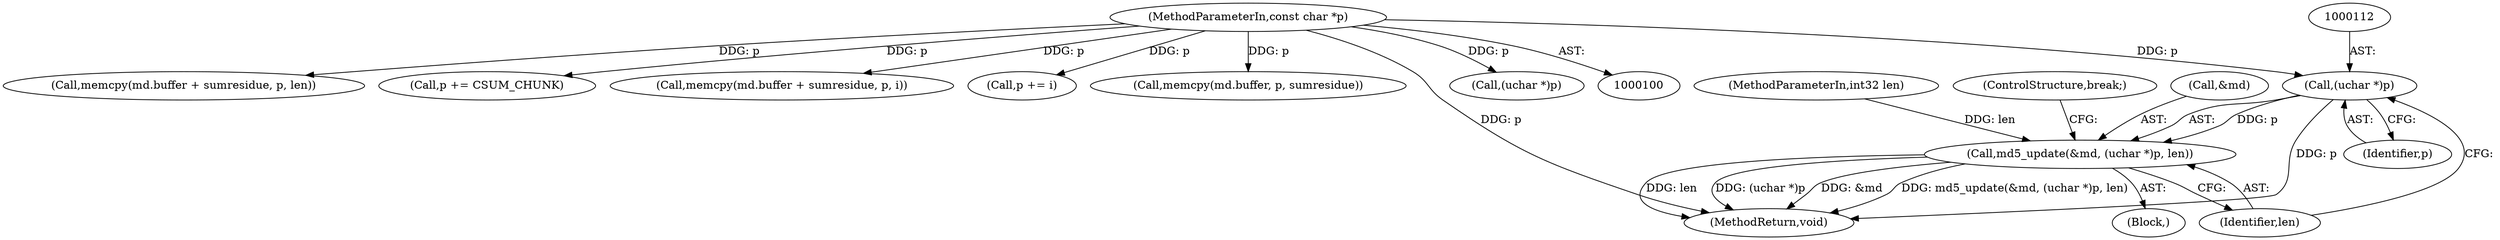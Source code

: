 digraph "0_samba_c252546ceeb0925eb8a4061315e3ff0a8c55b48b@pointer" {
"1000111" [label="(Call,(uchar *)p)"];
"1000101" [label="(MethodParameterIn,const char *p)"];
"1000108" [label="(Call,md5_update(&md, (uchar *)p, len))"];
"1000114" [label="(Identifier,len)"];
"1000106" [label="(Block,)"];
"1000127" [label="(Call,memcpy(md.buffer + sumresidue, p, len))"];
"1000101" [label="(MethodParameterIn,const char *p)"];
"1000113" [label="(Identifier,p)"];
"1000102" [label="(MethodParameterIn,int32 len)"];
"1000108" [label="(Call,md5_update(&md, (uchar *)p, len))"];
"1000185" [label="(Call,p += CSUM_CHUNK)"];
"1000147" [label="(Call,memcpy(md.buffer + sumresidue, p, i))"];
"1000167" [label="(Call,p += i)"];
"1000193" [label="(Call,memcpy(md.buffer, p, sumresidue))"];
"1000202" [label="(MethodReturn,void)"];
"1000111" [label="(Call,(uchar *)p)"];
"1000115" [label="(ControlStructure,break;)"];
"1000109" [label="(Call,&md)"];
"1000178" [label="(Call,(uchar *)p)"];
"1000111" -> "1000108"  [label="AST: "];
"1000111" -> "1000113"  [label="CFG: "];
"1000112" -> "1000111"  [label="AST: "];
"1000113" -> "1000111"  [label="AST: "];
"1000114" -> "1000111"  [label="CFG: "];
"1000111" -> "1000202"  [label="DDG: p"];
"1000111" -> "1000108"  [label="DDG: p"];
"1000101" -> "1000111"  [label="DDG: p"];
"1000101" -> "1000100"  [label="AST: "];
"1000101" -> "1000202"  [label="DDG: p"];
"1000101" -> "1000127"  [label="DDG: p"];
"1000101" -> "1000147"  [label="DDG: p"];
"1000101" -> "1000167"  [label="DDG: p"];
"1000101" -> "1000178"  [label="DDG: p"];
"1000101" -> "1000185"  [label="DDG: p"];
"1000101" -> "1000193"  [label="DDG: p"];
"1000108" -> "1000106"  [label="AST: "];
"1000108" -> "1000114"  [label="CFG: "];
"1000109" -> "1000108"  [label="AST: "];
"1000114" -> "1000108"  [label="AST: "];
"1000115" -> "1000108"  [label="CFG: "];
"1000108" -> "1000202"  [label="DDG: md5_update(&md, (uchar *)p, len)"];
"1000108" -> "1000202"  [label="DDG: len"];
"1000108" -> "1000202"  [label="DDG: (uchar *)p"];
"1000108" -> "1000202"  [label="DDG: &md"];
"1000102" -> "1000108"  [label="DDG: len"];
}
